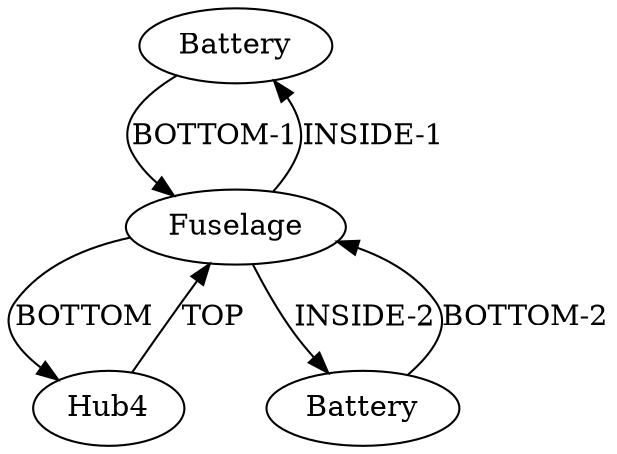 /* Created by igraph 0.10.2 */
digraph {
  0 [
    instance=Battery_instance_1
    label=Battery
  ];
  1 [
    instance=Hub4_instance_1
    label=Hub4
  ];
  2 [
    instance=Fuselage_instance_1
    label=Fuselage
  ];
  3 [
    instance=Battery_instance_2
    label=Battery
  ];

  0 -> 2 [
    label="BOTTOM-1"
  ];
  1 -> 2 [
    label=TOP
  ];
  2 -> 0 [
    label="INSIDE-1"
  ];
  2 -> 1 [
    label=BOTTOM
  ];
  2 -> 3 [
    label="INSIDE-2"
  ];
  3 -> 2 [
    label="BOTTOM-2"
  ];
}
